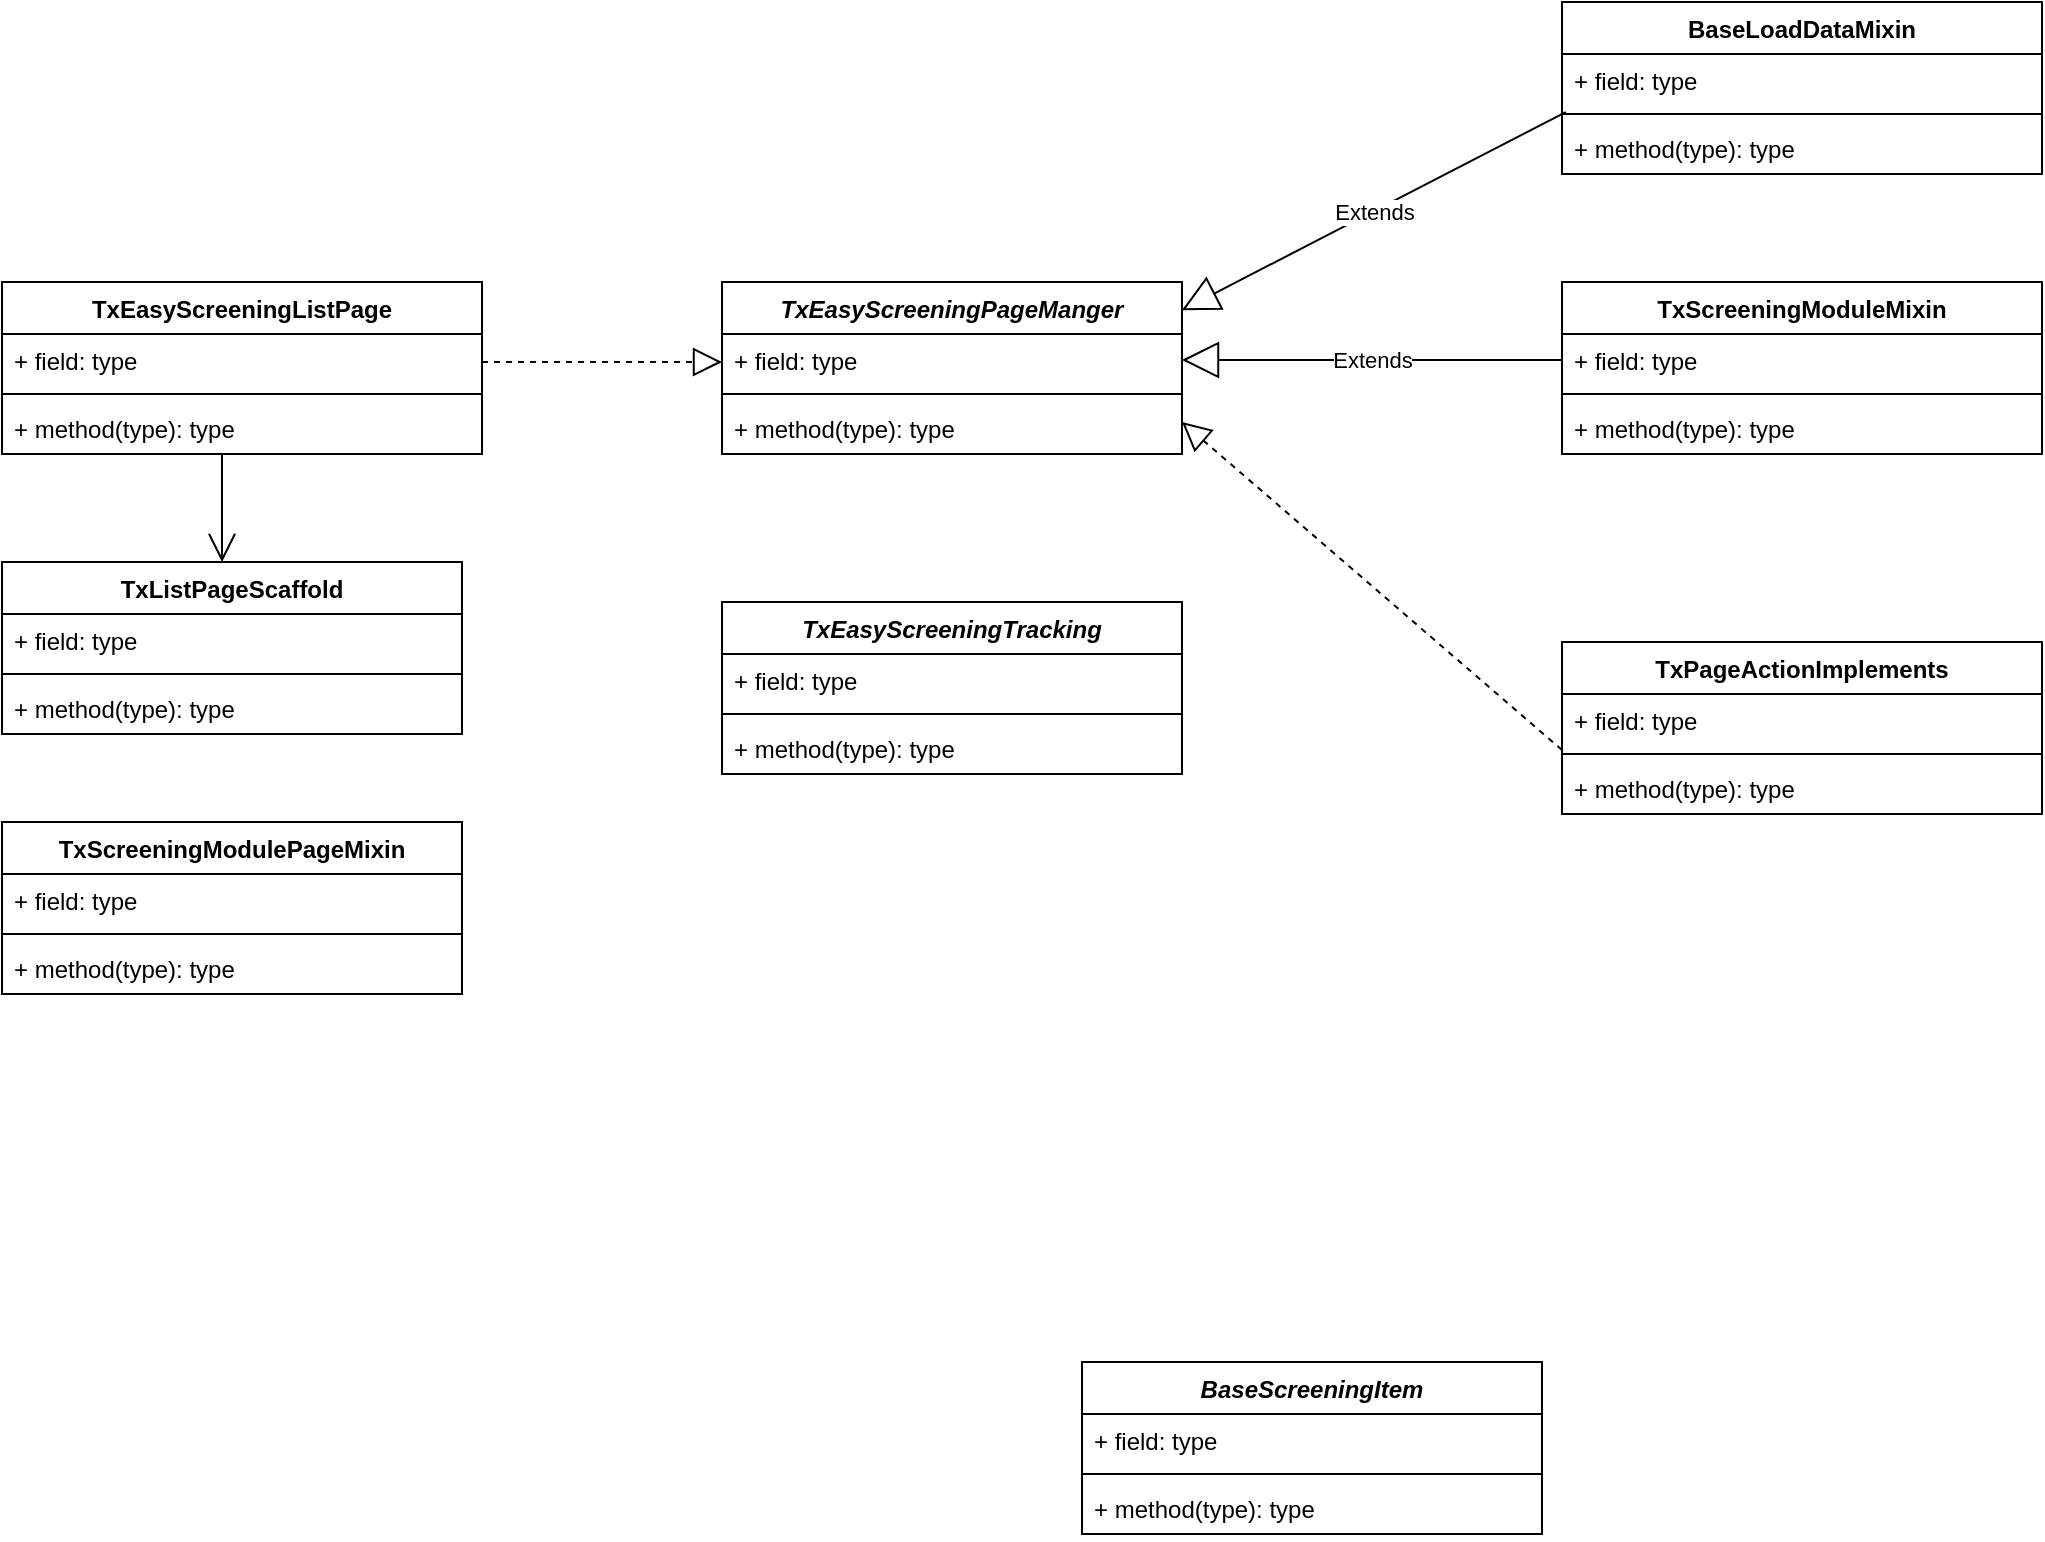 <mxfile version="16.1.0" type="github">
  <diagram id="tgZUNgkG0fE2vj0XrzTg" name="第 1 页">
    <mxGraphModel dx="1422" dy="800" grid="1" gridSize="10" guides="1" tooltips="1" connect="1" arrows="1" fold="1" page="1" pageScale="1" pageWidth="3300" pageHeight="4681" math="0" shadow="0">
      <root>
        <mxCell id="0" />
        <mxCell id="1" parent="0" />
        <mxCell id="r79l5NThXxZ2iHZrWcsW-2" value="BaseLoadDataMixin&#xa;" style="swimlane;fontStyle=1;align=center;verticalAlign=top;childLayout=stackLayout;horizontal=1;startSize=26;horizontalStack=0;resizeParent=1;resizeParentMax=0;resizeLast=0;collapsible=1;marginBottom=0;shadow=0;" parent="1" vertex="1">
          <mxGeometry x="1020" y="60" width="240" height="86" as="geometry" />
        </mxCell>
        <mxCell id="r79l5NThXxZ2iHZrWcsW-3" value="+ field: type" style="text;strokeColor=none;fillColor=none;align=left;verticalAlign=top;spacingLeft=4;spacingRight=4;overflow=hidden;rotatable=0;points=[[0,0.5],[1,0.5]];portConstraint=eastwest;" parent="r79l5NThXxZ2iHZrWcsW-2" vertex="1">
          <mxGeometry y="26" width="240" height="26" as="geometry" />
        </mxCell>
        <mxCell id="r79l5NThXxZ2iHZrWcsW-4" value="" style="line;strokeWidth=1;fillColor=none;align=left;verticalAlign=middle;spacingTop=-1;spacingLeft=3;spacingRight=3;rotatable=0;labelPosition=right;points=[];portConstraint=eastwest;" parent="r79l5NThXxZ2iHZrWcsW-2" vertex="1">
          <mxGeometry y="52" width="240" height="8" as="geometry" />
        </mxCell>
        <mxCell id="r79l5NThXxZ2iHZrWcsW-5" value="+ method(type): type" style="text;strokeColor=none;fillColor=none;align=left;verticalAlign=top;spacingLeft=4;spacingRight=4;overflow=hidden;rotatable=0;points=[[0,0.5],[1,0.5]];portConstraint=eastwest;" parent="r79l5NThXxZ2iHZrWcsW-2" vertex="1">
          <mxGeometry y="60" width="240" height="26" as="geometry" />
        </mxCell>
        <mxCell id="r79l5NThXxZ2iHZrWcsW-6" value="BaseScreeningItem" style="swimlane;fontStyle=3;align=center;verticalAlign=top;childLayout=stackLayout;horizontal=1;startSize=26;horizontalStack=0;resizeParent=1;resizeParentMax=0;resizeLast=0;collapsible=1;marginBottom=0;shadow=0;" parent="1" vertex="1">
          <mxGeometry x="780" y="740" width="230" height="86" as="geometry" />
        </mxCell>
        <mxCell id="r79l5NThXxZ2iHZrWcsW-7" value="+ field: type" style="text;strokeColor=none;fillColor=none;align=left;verticalAlign=top;spacingLeft=4;spacingRight=4;overflow=hidden;rotatable=0;points=[[0,0.5],[1,0.5]];portConstraint=eastwest;shadow=0;" parent="r79l5NThXxZ2iHZrWcsW-6" vertex="1">
          <mxGeometry y="26" width="230" height="26" as="geometry" />
        </mxCell>
        <mxCell id="r79l5NThXxZ2iHZrWcsW-8" value="" style="line;strokeWidth=1;fillColor=none;align=left;verticalAlign=middle;spacingTop=-1;spacingLeft=3;spacingRight=3;rotatable=0;labelPosition=right;points=[];portConstraint=eastwest;shadow=0;" parent="r79l5NThXxZ2iHZrWcsW-6" vertex="1">
          <mxGeometry y="52" width="230" height="8" as="geometry" />
        </mxCell>
        <mxCell id="r79l5NThXxZ2iHZrWcsW-9" value="+ method(type): type" style="text;strokeColor=none;fillColor=none;align=left;verticalAlign=top;spacingLeft=4;spacingRight=4;overflow=hidden;rotatable=0;points=[[0,0.5],[1,0.5]];portConstraint=eastwest;shadow=0;" parent="r79l5NThXxZ2iHZrWcsW-6" vertex="1">
          <mxGeometry y="60" width="230" height="26" as="geometry" />
        </mxCell>
        <mxCell id="r79l5NThXxZ2iHZrWcsW-10" value="TxEasyScreeningListPage" style="swimlane;fontStyle=1;align=center;verticalAlign=top;childLayout=stackLayout;horizontal=1;startSize=26;horizontalStack=0;resizeParent=1;resizeParentMax=0;resizeLast=0;collapsible=1;marginBottom=0;shadow=0;" parent="1" vertex="1">
          <mxGeometry x="240" y="200" width="240" height="86" as="geometry" />
        </mxCell>
        <mxCell id="r79l5NThXxZ2iHZrWcsW-11" value="+ field: type" style="text;strokeColor=none;fillColor=none;align=left;verticalAlign=top;spacingLeft=4;spacingRight=4;overflow=hidden;rotatable=0;points=[[0,0.5],[1,0.5]];portConstraint=eastwest;shadow=0;" parent="r79l5NThXxZ2iHZrWcsW-10" vertex="1">
          <mxGeometry y="26" width="240" height="26" as="geometry" />
        </mxCell>
        <mxCell id="r79l5NThXxZ2iHZrWcsW-12" value="" style="line;strokeWidth=1;fillColor=none;align=left;verticalAlign=middle;spacingTop=-1;spacingLeft=3;spacingRight=3;rotatable=0;labelPosition=right;points=[];portConstraint=eastwest;shadow=0;" parent="r79l5NThXxZ2iHZrWcsW-10" vertex="1">
          <mxGeometry y="52" width="240" height="8" as="geometry" />
        </mxCell>
        <mxCell id="r79l5NThXxZ2iHZrWcsW-13" value="+ method(type): type" style="text;strokeColor=none;fillColor=none;align=left;verticalAlign=top;spacingLeft=4;spacingRight=4;overflow=hidden;rotatable=0;points=[[0,0.5],[1,0.5]];portConstraint=eastwest;shadow=0;" parent="r79l5NThXxZ2iHZrWcsW-10" vertex="1">
          <mxGeometry y="60" width="240" height="26" as="geometry" />
        </mxCell>
        <mxCell id="r79l5NThXxZ2iHZrWcsW-19" value="TxEasyScreeningPageManger" style="swimlane;fontStyle=3;align=center;verticalAlign=top;childLayout=stackLayout;horizontal=1;startSize=26;horizontalStack=0;resizeParent=1;resizeParentMax=0;resizeLast=0;collapsible=1;marginBottom=0;shadow=0;" parent="1" vertex="1">
          <mxGeometry x="600" y="200" width="230" height="86" as="geometry" />
        </mxCell>
        <mxCell id="r79l5NThXxZ2iHZrWcsW-20" value="+ field: type" style="text;strokeColor=none;fillColor=none;align=left;verticalAlign=top;spacingLeft=4;spacingRight=4;overflow=hidden;rotatable=0;points=[[0,0.5],[1,0.5]];portConstraint=eastwest;shadow=0;" parent="r79l5NThXxZ2iHZrWcsW-19" vertex="1">
          <mxGeometry y="26" width="230" height="26" as="geometry" />
        </mxCell>
        <mxCell id="r79l5NThXxZ2iHZrWcsW-21" value="" style="line;strokeWidth=1;fillColor=none;align=left;verticalAlign=middle;spacingTop=-1;spacingLeft=3;spacingRight=3;rotatable=0;labelPosition=right;points=[];portConstraint=eastwest;shadow=0;" parent="r79l5NThXxZ2iHZrWcsW-19" vertex="1">
          <mxGeometry y="52" width="230" height="8" as="geometry" />
        </mxCell>
        <mxCell id="r79l5NThXxZ2iHZrWcsW-22" value="+ method(type): type" style="text;strokeColor=none;fillColor=none;align=left;verticalAlign=top;spacingLeft=4;spacingRight=4;overflow=hidden;rotatable=0;points=[[0,0.5],[1,0.5]];portConstraint=eastwest;shadow=0;" parent="r79l5NThXxZ2iHZrWcsW-19" vertex="1">
          <mxGeometry y="60" width="230" height="26" as="geometry" />
        </mxCell>
        <mxCell id="r79l5NThXxZ2iHZrWcsW-23" value="TxScreeningModuleMixin&#xa;" style="swimlane;fontStyle=1;align=center;verticalAlign=top;childLayout=stackLayout;horizontal=1;startSize=26;horizontalStack=0;resizeParent=1;resizeParentMax=0;resizeLast=0;collapsible=1;marginBottom=0;shadow=0;" parent="1" vertex="1">
          <mxGeometry x="1020" y="200" width="240" height="86" as="geometry" />
        </mxCell>
        <mxCell id="r79l5NThXxZ2iHZrWcsW-24" value="+ field: type" style="text;strokeColor=none;fillColor=none;align=left;verticalAlign=top;spacingLeft=4;spacingRight=4;overflow=hidden;rotatable=0;points=[[0,0.5],[1,0.5]];portConstraint=eastwest;shadow=0;" parent="r79l5NThXxZ2iHZrWcsW-23" vertex="1">
          <mxGeometry y="26" width="240" height="26" as="geometry" />
        </mxCell>
        <mxCell id="r79l5NThXxZ2iHZrWcsW-25" value="" style="line;strokeWidth=1;fillColor=none;align=left;verticalAlign=middle;spacingTop=-1;spacingLeft=3;spacingRight=3;rotatable=0;labelPosition=right;points=[];portConstraint=eastwest;shadow=0;" parent="r79l5NThXxZ2iHZrWcsW-23" vertex="1">
          <mxGeometry y="52" width="240" height="8" as="geometry" />
        </mxCell>
        <mxCell id="r79l5NThXxZ2iHZrWcsW-26" value="+ method(type): type" style="text;strokeColor=none;fillColor=none;align=left;verticalAlign=top;spacingLeft=4;spacingRight=4;overflow=hidden;rotatable=0;points=[[0,0.5],[1,0.5]];portConstraint=eastwest;shadow=0;" parent="r79l5NThXxZ2iHZrWcsW-23" vertex="1">
          <mxGeometry y="60" width="240" height="26" as="geometry" />
        </mxCell>
        <mxCell id="r79l5NThXxZ2iHZrWcsW-27" value="TxPageActionImplements" style="swimlane;fontStyle=1;align=center;verticalAlign=top;childLayout=stackLayout;horizontal=1;startSize=26;horizontalStack=0;resizeParent=1;resizeParentMax=0;resizeLast=0;collapsible=1;marginBottom=0;shadow=0;" parent="1" vertex="1">
          <mxGeometry x="1020" y="380" width="240" height="86" as="geometry" />
        </mxCell>
        <mxCell id="r79l5NThXxZ2iHZrWcsW-28" value="+ field: type" style="text;strokeColor=none;fillColor=none;align=left;verticalAlign=top;spacingLeft=4;spacingRight=4;overflow=hidden;rotatable=0;points=[[0,0.5],[1,0.5]];portConstraint=eastwest;shadow=0;" parent="r79l5NThXxZ2iHZrWcsW-27" vertex="1">
          <mxGeometry y="26" width="240" height="26" as="geometry" />
        </mxCell>
        <mxCell id="r79l5NThXxZ2iHZrWcsW-29" value="" style="line;strokeWidth=1;fillColor=none;align=left;verticalAlign=middle;spacingTop=-1;spacingLeft=3;spacingRight=3;rotatable=0;labelPosition=right;points=[];portConstraint=eastwest;shadow=0;" parent="r79l5NThXxZ2iHZrWcsW-27" vertex="1">
          <mxGeometry y="52" width="240" height="8" as="geometry" />
        </mxCell>
        <mxCell id="r79l5NThXxZ2iHZrWcsW-30" value="+ method(type): type" style="text;strokeColor=none;fillColor=none;align=left;verticalAlign=top;spacingLeft=4;spacingRight=4;overflow=hidden;rotatable=0;points=[[0,0.5],[1,0.5]];portConstraint=eastwest;shadow=0;" parent="r79l5NThXxZ2iHZrWcsW-27" vertex="1">
          <mxGeometry y="60" width="240" height="26" as="geometry" />
        </mxCell>
        <mxCell id="r79l5NThXxZ2iHZrWcsW-31" value="TxEasyScreeningTracking&#xa;" style="swimlane;fontStyle=3;align=center;verticalAlign=top;childLayout=stackLayout;horizontal=1;startSize=26;horizontalStack=0;resizeParent=1;resizeParentMax=0;resizeLast=0;collapsible=1;marginBottom=0;shadow=0;" parent="1" vertex="1">
          <mxGeometry x="600" y="360" width="230" height="86" as="geometry" />
        </mxCell>
        <mxCell id="r79l5NThXxZ2iHZrWcsW-32" value="+ field: type" style="text;strokeColor=none;fillColor=none;align=left;verticalAlign=top;spacingLeft=4;spacingRight=4;overflow=hidden;rotatable=0;points=[[0,0.5],[1,0.5]];portConstraint=eastwest;shadow=0;" parent="r79l5NThXxZ2iHZrWcsW-31" vertex="1">
          <mxGeometry y="26" width="230" height="26" as="geometry" />
        </mxCell>
        <mxCell id="r79l5NThXxZ2iHZrWcsW-33" value="" style="line;strokeWidth=1;fillColor=none;align=left;verticalAlign=middle;spacingTop=-1;spacingLeft=3;spacingRight=3;rotatable=0;labelPosition=right;points=[];portConstraint=eastwest;shadow=0;" parent="r79l5NThXxZ2iHZrWcsW-31" vertex="1">
          <mxGeometry y="52" width="230" height="8" as="geometry" />
        </mxCell>
        <mxCell id="r79l5NThXxZ2iHZrWcsW-34" value="+ method(type): type" style="text;strokeColor=none;fillColor=none;align=left;verticalAlign=top;spacingLeft=4;spacingRight=4;overflow=hidden;rotatable=0;points=[[0,0.5],[1,0.5]];portConstraint=eastwest;shadow=0;" parent="r79l5NThXxZ2iHZrWcsW-31" vertex="1">
          <mxGeometry y="60" width="230" height="26" as="geometry" />
        </mxCell>
        <mxCell id="r79l5NThXxZ2iHZrWcsW-35" value="TxListPageScaffold" style="swimlane;fontStyle=1;align=center;verticalAlign=top;childLayout=stackLayout;horizontal=1;startSize=26;horizontalStack=0;resizeParent=1;resizeParentMax=0;resizeLast=0;collapsible=1;marginBottom=0;shadow=0;" parent="1" vertex="1">
          <mxGeometry x="240" y="340" width="230" height="86" as="geometry" />
        </mxCell>
        <mxCell id="r79l5NThXxZ2iHZrWcsW-36" value="+ field: type" style="text;strokeColor=none;fillColor=none;align=left;verticalAlign=top;spacingLeft=4;spacingRight=4;overflow=hidden;rotatable=0;points=[[0,0.5],[1,0.5]];portConstraint=eastwest;shadow=0;" parent="r79l5NThXxZ2iHZrWcsW-35" vertex="1">
          <mxGeometry y="26" width="230" height="26" as="geometry" />
        </mxCell>
        <mxCell id="r79l5NThXxZ2iHZrWcsW-37" value="" style="line;strokeWidth=1;fillColor=none;align=left;verticalAlign=middle;spacingTop=-1;spacingLeft=3;spacingRight=3;rotatable=0;labelPosition=right;points=[];portConstraint=eastwest;shadow=0;" parent="r79l5NThXxZ2iHZrWcsW-35" vertex="1">
          <mxGeometry y="52" width="230" height="8" as="geometry" />
        </mxCell>
        <mxCell id="r79l5NThXxZ2iHZrWcsW-38" value="+ method(type): type" style="text;strokeColor=none;fillColor=none;align=left;verticalAlign=top;spacingLeft=4;spacingRight=4;overflow=hidden;rotatable=0;points=[[0,0.5],[1,0.5]];portConstraint=eastwest;shadow=0;" parent="r79l5NThXxZ2iHZrWcsW-35" vertex="1">
          <mxGeometry y="60" width="230" height="26" as="geometry" />
        </mxCell>
        <mxCell id="r79l5NThXxZ2iHZrWcsW-42" value="" style="endArrow=block;dashed=1;endFill=0;endSize=12;html=1;rounded=0;" parent="1" edge="1">
          <mxGeometry width="160" relative="1" as="geometry">
            <mxPoint x="480" y="240" as="sourcePoint" />
            <mxPoint x="600" y="240" as="targetPoint" />
          </mxGeometry>
        </mxCell>
        <mxCell id="rgsg1XPM1iPnEEc4aXfU-1" value="TxScreeningModulePageMixin" style="swimlane;fontStyle=1;align=center;verticalAlign=top;childLayout=stackLayout;horizontal=1;startSize=26;horizontalStack=0;resizeParent=1;resizeParentMax=0;resizeLast=0;collapsible=1;marginBottom=0;" parent="1" vertex="1">
          <mxGeometry x="240" y="470" width="230" height="86" as="geometry" />
        </mxCell>
        <mxCell id="rgsg1XPM1iPnEEc4aXfU-2" value="+ field: type" style="text;strokeColor=none;fillColor=none;align=left;verticalAlign=top;spacingLeft=4;spacingRight=4;overflow=hidden;rotatable=0;points=[[0,0.5],[1,0.5]];portConstraint=eastwest;" parent="rgsg1XPM1iPnEEc4aXfU-1" vertex="1">
          <mxGeometry y="26" width="230" height="26" as="geometry" />
        </mxCell>
        <mxCell id="rgsg1XPM1iPnEEc4aXfU-3" value="" style="line;strokeWidth=1;fillColor=none;align=left;verticalAlign=middle;spacingTop=-1;spacingLeft=3;spacingRight=3;rotatable=0;labelPosition=right;points=[];portConstraint=eastwest;" parent="rgsg1XPM1iPnEEc4aXfU-1" vertex="1">
          <mxGeometry y="52" width="230" height="8" as="geometry" />
        </mxCell>
        <mxCell id="rgsg1XPM1iPnEEc4aXfU-4" value="+ method(type): type" style="text;strokeColor=none;fillColor=none;align=left;verticalAlign=top;spacingLeft=4;spacingRight=4;overflow=hidden;rotatable=0;points=[[0,0.5],[1,0.5]];portConstraint=eastwest;" parent="rgsg1XPM1iPnEEc4aXfU-1" vertex="1">
          <mxGeometry y="60" width="230" height="26" as="geometry" />
        </mxCell>
        <mxCell id="MXres9sQd2bUg8aWmuaE-1" value="" style="endArrow=open;endFill=1;endSize=12;html=1;rounded=0;" edge="1" parent="1">
          <mxGeometry width="160" relative="1" as="geometry">
            <mxPoint x="350" y="286" as="sourcePoint" />
            <mxPoint x="350" y="340" as="targetPoint" />
          </mxGeometry>
        </mxCell>
        <mxCell id="MXres9sQd2bUg8aWmuaE-3" value="" style="endArrow=block;dashed=1;endFill=0;endSize=12;html=1;rounded=0;entryX=1;entryY=0.385;entryDx=0;entryDy=0;entryPerimeter=0;exitX=0;exitY=1.077;exitDx=0;exitDy=0;exitPerimeter=0;" edge="1" parent="1" source="r79l5NThXxZ2iHZrWcsW-28" target="r79l5NThXxZ2iHZrWcsW-22">
          <mxGeometry width="160" relative="1" as="geometry">
            <mxPoint x="680" y="320" as="sourcePoint" />
            <mxPoint x="840" y="320" as="targetPoint" />
          </mxGeometry>
        </mxCell>
        <mxCell id="MXres9sQd2bUg8aWmuaE-4" value="Extends" style="endArrow=block;endSize=16;endFill=0;html=1;rounded=0;entryX=1;entryY=0.164;entryDx=0;entryDy=0;entryPerimeter=0;exitX=0.008;exitY=-0.192;exitDx=0;exitDy=0;exitPerimeter=0;" edge="1" parent="1" source="r79l5NThXxZ2iHZrWcsW-5" target="r79l5NThXxZ2iHZrWcsW-19">
          <mxGeometry width="160" relative="1" as="geometry">
            <mxPoint x="820" y="130" as="sourcePoint" />
            <mxPoint x="980" y="130" as="targetPoint" />
          </mxGeometry>
        </mxCell>
        <mxCell id="MXres9sQd2bUg8aWmuaE-5" value="Extends" style="endArrow=block;endSize=16;endFill=0;html=1;rounded=0;exitX=0;exitY=0.5;exitDx=0;exitDy=0;entryX=1;entryY=0.5;entryDx=0;entryDy=0;" edge="1" parent="1" source="r79l5NThXxZ2iHZrWcsW-24" target="r79l5NThXxZ2iHZrWcsW-20">
          <mxGeometry width="160" relative="1" as="geometry">
            <mxPoint x="930" y="238" as="sourcePoint" />
            <mxPoint x="830" y="250" as="targetPoint" />
          </mxGeometry>
        </mxCell>
      </root>
    </mxGraphModel>
  </diagram>
</mxfile>
